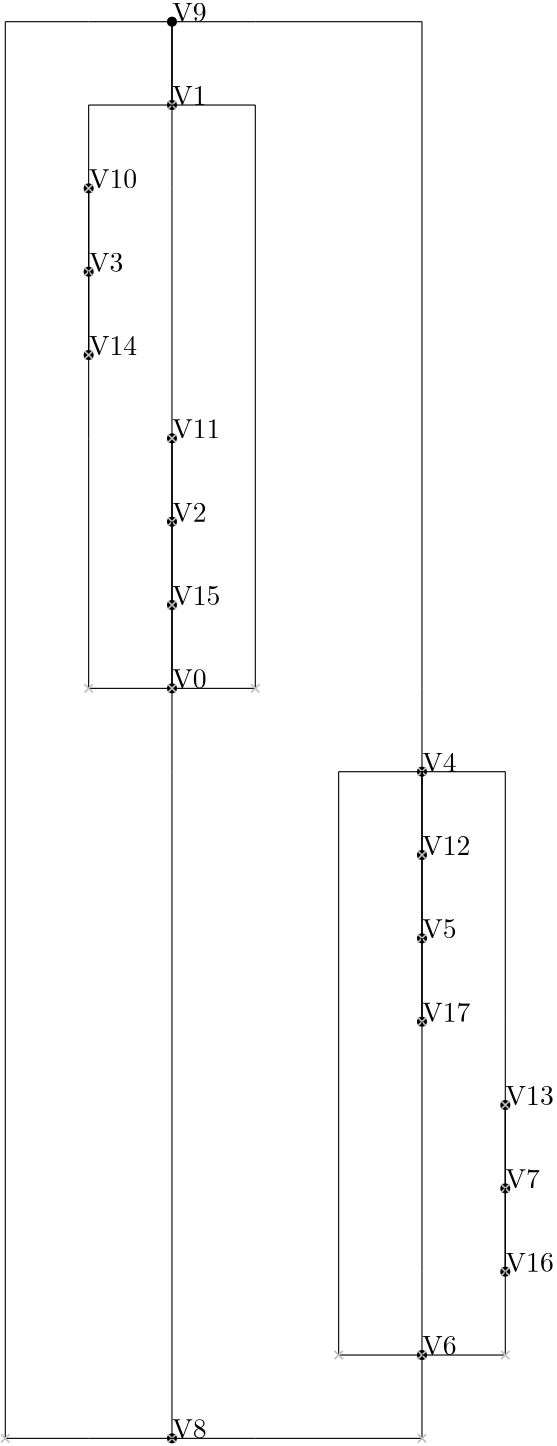 <?xml version="1.0"?>
    <!DOCTYPE ipe SYSTEM "ipe.dtd">
    <ipe version="70005" creator="Ipe 7.1.4">
    <info created="D:20131106154934" modified="D:20131106160041"/>
    <preamble>\usepackage[english]{babel}</preamble>
    <ipestyle name="basic">
    <symbol name="arrow/arc(spx)">
    <path stroke="sym-stroke" fill="sym-stroke" pen="sym-pen">
    0 0 m
    -1 0.333 l
    -1 -0.333 l
    h
    </path>
    </symbol>
    <symbol name="arrow/farc(spx)">
    <path stroke="sym-stroke" fill="white" pen="sym-pen">
    0 0 m
    -1 0.333 l
    -1 -0.333 l
    h
    </path>
    </symbol>
    <symbol name="mark/circle(sx)" transformations="translations">
    <path fill="sym-stroke">
    0.6 0 0 0.6 0 0 e
    0.4 0 0 0.4 0 0 e
    </path>
    </symbol>
    <symbol name="mark/disk(sx)" transformations="translations">
    <path fill="sym-stroke">
    0.6 0 0 0.6 0 0 e
    </path>
    </symbol>
    <symbol name="mark/fdisk(sfx)" transformations="translations">
    <group>
    <path fill="sym-fill">
    0.5 0 0 0.5 0 0 e
    </path>
    <path fill="sym-stroke" fillrule="eofill">
    0.6 0 0 0.6 0 0 e
    0.4 0 0 0.4 0 0 e
    </path>
    </group>
    </symbol>
    <symbol name="mark/box(sx)" transformations="translations">
    <path fill="sym-stroke" fillrule="eofill">
    -0.6 -0.6 m
    0.6 -0.6 l
    0.6 0.6 l
    -0.6 0.6 l
    h
    -0.4 -0.4 m
    0.4 -0.4 l
    0.4 0.4 l
    -0.4 0.4 l
    h
    </path>
    </symbol>
    <symbol name="mark/square(sx)" transformations="translations">
    <path fill="sym-stroke">
    -0.6 -0.6 m
    0.6 -0.6 l
    0.6 0.6 l
    -0.6 0.6 l
    h
    </path>
    </symbol>
    <symbol name="mark/fsquare(sfx)" transformations="translations">
    <group>
    <path fill="sym-fill">
    -0.5 -0.5 m
    0.5 -0.5 l
    0.5 0.5 l
    -0.5 0.5 l
    h
    </path>
    <path fill="sym-stroke" fillrule="eofill">
    -0.6 -0.6 m
    0.6 -0.6 l
    0.6 0.6 l
    -0.6 0.6 l
    h
    -0.4 -0.4 m
    0.4 -0.4 l
    0.4 0.4 l
    -0.4 0.4 l
    h
    </path>
    </group>
    </symbol>
    <symbol name="mark/cross(sx)" transformations="translations">
    <group>
    <path fill="sym-stroke">
    -0.43 -0.57 m
    0.57 0.43 l
    0.43 0.57 l
    -0.57 -0.43 l
    h
    </path>
    <path fill="sym-stroke">
    -0.43 0.57 m
    0.57 -0.43 l
    0.43 -0.57 l
    -0.57 0.43 l
    h
    </path>
    </group>
    </symbol>
    <symbol name="arrow/fnormal(spx)">
    <path stroke="sym-stroke" fill="white" pen="sym-pen">
    0 0 m
    -1 0.333 l
    -1 -0.333 l
    h
    </path>
    </symbol>
    <symbol name="arrow/pointed(spx)">
    <path stroke="sym-stroke" fill="sym-stroke" pen="sym-pen">
    0 0 m
    -1 0.333 l
    -0.8 0 l
    -1 -0.333 l
    h
    </path>
    </symbol>
    <symbol name="arrow/fpointed(spx)">
    <path stroke="sym-stroke" fill="white" pen="sym-pen">
    0 0 m
    -1 0.333 l
    -0.8 0 l
    -1 -0.333 l
    h
    </path>
    </symbol>
    <symbol name="arrow/linear(spx)">
    <path stroke="sym-stroke" pen="sym-pen">
    -1 0.333 m
    0 0 l
    -1 -0.333 l
    </path>
    </symbol>
    <symbol name="arrow/fdouble(spx)">
    <path stroke="sym-stroke" fill="white" pen="sym-pen">
    0 0 m
    -1 0.333 l
    -1 -0.333 l
    h
    -1 0 m
    -2 0.333 l
    -2 -0.333 l
    h
    </path>
    </symbol>
    <symbol name="arrow/double(spx)">
    <path stroke="sym-stroke" fill="sym-stroke" pen="sym-pen">
    0 0 m
    -1 0.333 l
    -1 -0.333 l
    h
    -1 0 m
    -2 0.333 l
    -2 -0.333 l
    h
    </path>
    </symbol>
    <pen name="heavier" value="0.8"/>
    <pen name="fat" value="1.2"/>
    <pen name="ultrafat" value="2"/>
    <symbolsize name="large" value="5"/>
    <symbolsize name="small" value="2"/>
    <symbolsize name="tiny" value="1.1"/>
    <arrowsize name="large" value="10"/>
    <arrowsize name="small" value="5"/>
    <arrowsize name="tiny" value="3"/>
    <color name="red" value="1 0 0"/>
    <color name="green" value="0 1 0"/>
    <color name="blue" value="0 0 1"/>
    <color name="yellow" value="1 1 0"/>
    <color name="orange" value="1 0.647 0"/>
    <color name="gold" value="1 0.843 0"/>
    <color name="purple" value="0.627 0.125 0.941"/>
    <color name="gray" value="0.745"/>
    <color name="brown" value="0.647 0.165 0.165"/>
    <color name="navy" value="0 0 0.502"/>
    <color name="pink" value="1 0.753 0.796"/>
    <color name="seagreen" value="0.18 0.545 0.341"/>
    <color name="turquoise" value="0.251 0.878 0.816"/>
    <color name="violet" value="0.933 0.51 0.933"/>
    <color name="darkblue" value="0 0 0.545"/>
    <color name="darkcyan" value="0 0.545 0.545"/>
    <color name="darkgray" value="0.663"/>
    <color name="darkgreen" value="0 0.392 0"/>
    <color name="darkmagenta" value="0.545 0 0.545"/>
    <color name="darkorange" value="1 0.549 0"/>
    <color name="darkred" value="0.545 0 0"/>
    <color name="lightblue" value="0.678 0.847 0.902"/>
    <color name="lightcyan" value="0.878 1 1"/>
    <color name="lightgray" value="0.827"/>
    <color name="lightgreen" value="0.565 0.933 0.565"/>
    <color name="lightyellow" value="1 1 0.878"/>
    <dashstyle name="dashed" value="[4] 0"/>
    <dashstyle name="dotted" value="[1 3] 0"/>
    <dashstyle name="dash dotted" value="[4 2 1 2] 0"/>
    <dashstyle name="dash dot dotted" value="[4 2 1 2 1 2] 0"/>
    <textsize name="large" value="\large"/>
    <textsize name="Large" value="\Large"/>
    <textsize name="LARGE" value="\LARGE"/>
    <textsize name="huge" value="\huge"/>
    <textsize name="Huge" value="\Huge"/>
    <textsize name="small" value="\small"/>
    <textsize name="footnote" value="\footnotesize"/>
    <textsize name="tiny" value="\tiny"/>
    <textstyle name="center" begin="\begin{center}" end="\end{center}"/>
    <textstyle name="itemize" begin="\begin{itemize}" end="\end{itemize}"/>
    <textstyle name="item" begin="\begin{itemize}\item{}" end="\end{itemize}"/>
    <gridsize name="4 pts" value="4"/>
    <gridsize name="8 pts (~3 mm)" value="8"/>
    <gridsize name="16 pts (~6 mm)" value="16"/>
    <gridsize name="32 pts (~12 mm)" value="32"/>
    <gridsize name="10 pts (~3.5 mm)" value="10"/>
    <gridsize name="20 pts (~7 mm)" value="20"/>
    <gridsize name="14 pts (~5 mm)" value="14"/>
    <gridsize name="28 pts (~10 mm)" value="28"/>
    <gridsize name="56 pts (~20 mm)" value="56"/>
    <anglesize name="90 deg" value="90"/>
    <anglesize name="60 deg" value="60"/>
    <anglesize name="45 deg" value="45"/>
    <anglesize name="30 deg" value="30"/>
    <anglesize name="22.5 deg" value="22.5"/>
    <tiling name="falling" angle="-60" step="4" width="1"/>
    <tiling name="rising" angle="30" step="4" width="1"/>
    <layout paper="1000 1000" origin="0 0" frame="1000 1000" skip="32" crop="yes"/>
    </ipestyle>
    <page>
    <layer name="alpha"/>
    <view layers="alpha" active="alpha"/>
<use name="mark/disk(sx)" pos="460 670" size="normal" stroke="black"/>
<text transformations="translations" pos="460 670" stroke="black" type="label" width="190" height="10" depth="0" valign="baseline" size="normal">V0</text><use name="mark/disk(sx)" pos="460 880" size="normal" stroke="black"/>
<text transformations="translations" pos="460 880" stroke="black" type="label" width="190" height="10" depth="0" valign="baseline" size="normal">V1</text><use name="mark/disk(sx)" pos="460 730" size="normal" stroke="black"/>
<text transformations="translations" pos="460 730" stroke="black" type="label" width="190" height="10" depth="0" valign="baseline" size="normal">V2</text><use name="mark/disk(sx)" pos="430 820" size="normal" stroke="black"/>
<text transformations="translations" pos="430 820" stroke="black" type="label" width="190" height="10" depth="0" valign="baseline" size="normal">V3</text><use name="mark/disk(sx)" pos="550 640" size="normal" stroke="black"/>
<text transformations="translations" pos="550 640" stroke="black" type="label" width="190" height="10" depth="0" valign="baseline" size="normal">V4</text><use name="mark/disk(sx)" pos="550 580" size="normal" stroke="black"/>
<text transformations="translations" pos="550 580" stroke="black" type="label" width="190" height="10" depth="0" valign="baseline" size="normal">V5</text><use name="mark/disk(sx)" pos="550 430" size="normal" stroke="black"/>
<text transformations="translations" pos="550 430" stroke="black" type="label" width="190" height="10" depth="0" valign="baseline" size="normal">V6</text><use name="mark/disk(sx)" pos="580 490" size="normal" stroke="black"/>
<text transformations="translations" pos="580 490" stroke="black" type="label" width="190" height="10" depth="0" valign="baseline" size="normal">V7</text><use name="mark/disk(sx)" pos="460 400" size="normal" stroke="black"/>
<text transformations="translations" pos="460 400" stroke="black" type="label" width="190" height="10" depth="0" valign="baseline" size="normal">V8</text><use name="mark/disk(sx)" pos="460 910" size="normal" stroke="black"/>
<text transformations="translations" pos="460 910" stroke="black" type="label" width="190" height="10" depth="0" valign="baseline" size="normal">V9</text><use name="mark/disk(sx)" pos="430 850" size="normal" stroke="black"/>
<text transformations="translations" pos="430 850" stroke="black" type="label" width="190" height="10" depth="0" valign="baseline" size="normal">V10</text><use name="mark/disk(sx)" pos="460 760" size="normal" stroke="black"/>
<text transformations="translations" pos="460 760" stroke="black" type="label" width="190" height="10" depth="0" valign="baseline" size="normal">V11</text><use name="mark/disk(sx)" pos="550 610" size="normal" stroke="black"/>
<text transformations="translations" pos="550 610" stroke="black" type="label" width="190" height="10" depth="0" valign="baseline" size="normal">V12</text><use name="mark/disk(sx)" pos="580 520" size="normal" stroke="black"/>
<text transformations="translations" pos="580 520" stroke="black" type="label" width="190" height="10" depth="0" valign="baseline" size="normal">V13</text><use name="mark/disk(sx)" pos="430 790" size="normal" stroke="black"/>
<text transformations="translations" pos="430 790" stroke="black" type="label" width="190" height="10" depth="0" valign="baseline" size="normal">V14</text><use name="mark/disk(sx)" pos="460 700" size="normal" stroke="black"/>
<text transformations="translations" pos="460 700" stroke="black" type="label" width="190" height="10" depth="0" valign="baseline" size="normal">V15</text><use name="mark/disk(sx)" pos="550 550" size="normal" stroke="black"/>
<text transformations="translations" pos="550 550" stroke="black" type="label" width="190" height="10" depth="0" valign="baseline" size="normal">V17</text><use name="mark/disk(sx)" pos="580 460" size="normal" stroke="black"/>
<text transformations="translations" pos="580 460" stroke="black" type="label" width="190" height="10" depth="0" valign="baseline" size="normal">V16</text><path stroke="black" pen="normal" dash="normal">
 460 400 m
 460 430 l
 </path>
<path stroke="black" pen="normal" dash="normal">
 460 430 m
 460 430 l
 </path>
<path stroke="black" pen="normal" dash="normal">
 460 670 m
 460 640 l
 </path>
<path stroke="black" pen="normal" dash="normal">
 460 640 m
 460 640 l
 </path>
<path stroke="black" pen="normal" dash="normal">
 460 430 m
 460 640 l
 </path>
<use name="mark/cross(sx)" pos="460 400" size="normal" stroke="gray"/>
<path stroke="black" pen="normal" dash="normal">
 460 400 m
 490 400 l
 </path>
<path stroke="black" pen="normal" dash="normal">
 490 400 m
 550 400 l
 </path>
<path stroke="black" pen="normal" dash="normal">
 550 430 m
 550 400 l
 </path>
<path stroke="black" pen="normal" dash="normal">
 550 400 m
 550 400 l
 </path>
<path stroke="black" pen="normal" dash="normal">
 550 400 m
 550 400 l
 </path>
<use name="mark/cross(sx)" pos="550 400" size="normal" stroke="gray"/>
<path stroke="black" pen="normal" dash="normal">
 460 880 m
 460 910 l
 </path>
<path stroke="black" pen="normal" dash="normal">
 460 910 m
 460 910 l
 </path>
<path stroke="black" pen="normal" dash="normal">
 460 910 m
 460 880 l
 </path>
<path stroke="black" pen="normal" dash="normal">
 460 880 m
 460 880 l
 </path>
<path stroke="black" pen="normal" dash="normal">
 460 910 m
 460 880 l
 </path>
<use name="mark/cross(sx)" pos="460 880" size="normal" stroke="gray"/>
<path stroke="black" pen="normal" dash="normal">
 550 640 m
 550 670 l
 </path>
<path stroke="black" pen="normal" dash="normal">
 550 670 m
 550 670 l
 </path>
<path stroke="black" pen="normal" dash="normal">
 460 910 m
 490 910 l
 </path>
<path stroke="black" pen="normal" dash="normal">
 490 910 m
 550 910 l
 </path>
<path stroke="black" pen="normal" dash="normal">
 550 670 m
 550 910 l
 </path>
<use name="mark/cross(sx)" pos="550 640" size="normal" stroke="gray"/>
<path stroke="black" pen="normal" dash="normal">
 550 430 m
 520 430 l
 </path>
<path stroke="black" pen="normal" dash="normal">
 520 430 m
 520 430 l
 </path>
<path stroke="black" pen="normal" dash="normal">
 550 640 m
 520 640 l
 </path>
<path stroke="black" pen="normal" dash="normal">
 520 640 m
 520 640 l
 </path>
<path stroke="black" pen="normal" dash="normal">
 520 430 m
 520 640 l
 </path>
<use name="mark/cross(sx)" pos="520 430" size="normal" stroke="gray"/>
<path stroke="black" pen="normal" dash="normal">
 460 670 m
 490 670 l
 </path>
<path stroke="black" pen="normal" dash="normal">
 490 670 m
 490 670 l
 </path>
<path stroke="black" pen="normal" dash="normal">
 460 880 m
 490 880 l
 </path>
<path stroke="black" pen="normal" dash="normal">
 490 880 m
 490 880 l
 </path>
<path stroke="black" pen="normal" dash="normal">
 490 670 m
 490 880 l
 </path>
<use name="mark/cross(sx)" pos="490 670" size="normal" stroke="gray"/>
<path stroke="black" pen="normal" dash="normal">
 460 400 m
 430 400 l
 </path>
<path stroke="black" pen="normal" dash="normal">
 430 400 m
 400 400 l
 </path>
<path stroke="black" pen="normal" dash="normal">
 460 910 m
 430 910 l
 </path>
<path stroke="black" pen="normal" dash="normal">
 430 910 m
 400 910 l
 </path>
<path stroke="black" pen="normal" dash="normal">
 400 400 m
 400 910 l
 </path>
<use name="mark/cross(sx)" pos="400 400" size="normal" stroke="gray"/>
<path stroke="black" pen="normal" dash="normal">
 430 820 m
 430 850 l
 </path>
<path stroke="black" pen="normal" dash="normal">
 430 850 m
 430 850 l
 </path>
<path stroke="black" pen="normal" dash="normal">
 430 850 m
 430 820 l
 </path>
<path stroke="black" pen="normal" dash="normal">
 430 820 m
 430 820 l
 </path>
<path stroke="black" pen="normal" dash="normal">
 430 850 m
 430 820 l
 </path>
<use name="mark/cross(sx)" pos="430 820" size="normal" stroke="gray"/>
<path stroke="black" pen="normal" dash="normal">
 430 850 m
 430 880 l
 </path>
<path stroke="black" pen="normal" dash="normal">
 430 880 m
 430 880 l
 </path>
<path stroke="black" pen="normal" dash="normal">
 460 880 m
 430 880 l
 </path>
<path stroke="black" pen="normal" dash="normal">
 430 880 m
 430 880 l
 </path>
<path stroke="black" pen="normal" dash="normal">
 430 880 m
 430 880 l
 </path>
<use name="mark/cross(sx)" pos="430 850" size="normal" stroke="gray"/>
<path stroke="black" pen="normal" dash="normal">
 460 730 m
 460 760 l
 </path>
<path stroke="black" pen="normal" dash="normal">
 460 760 m
 460 760 l
 </path>
<path stroke="black" pen="normal" dash="normal">
 460 760 m
 460 730 l
 </path>
<path stroke="black" pen="normal" dash="normal">
 460 730 m
 460 730 l
 </path>
<path stroke="black" pen="normal" dash="normal">
 460 760 m
 460 730 l
 </path>
<use name="mark/cross(sx)" pos="460 730" size="normal" stroke="gray"/>
<path stroke="black" pen="normal" dash="normal">
 460 760 m
 460 790 l
 </path>
<path stroke="black" pen="normal" dash="normal">
 460 790 m
 460 790 l
 </path>
<path stroke="black" pen="normal" dash="normal">
 460 880 m
 460 850 l
 </path>
<path stroke="black" pen="normal" dash="normal">
 460 850 m
 460 850 l
 </path>
<path stroke="black" pen="normal" dash="normal">
 460 790 m
 460 850 l
 </path>
<use name="mark/cross(sx)" pos="460 760" size="normal" stroke="gray"/>
<path stroke="black" pen="normal" dash="normal">
 550 580 m
 550 610 l
 </path>
<path stroke="black" pen="normal" dash="normal">
 550 610 m
 550 610 l
 </path>
<path stroke="black" pen="normal" dash="normal">
 550 610 m
 550 580 l
 </path>
<path stroke="black" pen="normal" dash="normal">
 550 580 m
 550 580 l
 </path>
<path stroke="black" pen="normal" dash="normal">
 550 610 m
 550 580 l
 </path>
<use name="mark/cross(sx)" pos="550 580" size="normal" stroke="gray"/>
<path stroke="black" pen="normal" dash="normal">
 550 610 m
 550 640 l
 </path>
<path stroke="black" pen="normal" dash="normal">
 550 640 m
 550 640 l
 </path>
<path stroke="black" pen="normal" dash="normal">
 550 640 m
 550 610 l
 </path>
<path stroke="black" pen="normal" dash="normal">
 550 610 m
 550 610 l
 </path>
<path stroke="black" pen="normal" dash="normal">
 550 640 m
 550 610 l
 </path>
<use name="mark/cross(sx)" pos="550 610" size="normal" stroke="gray"/>
<path stroke="black" pen="normal" dash="normal">
 580 490 m
 580 520 l
 </path>
<path stroke="black" pen="normal" dash="normal">
 580 520 m
 580 520 l
 </path>
<path stroke="black" pen="normal" dash="normal">
 580 520 m
 580 490 l
 </path>
<path stroke="black" pen="normal" dash="normal">
 580 490 m
 580 490 l
 </path>
<path stroke="black" pen="normal" dash="normal">
 580 520 m
 580 490 l
 </path>
<use name="mark/cross(sx)" pos="580 490" size="normal" stroke="gray"/>
<path stroke="black" pen="normal" dash="normal">
 580 520 m
 580 550 l
 </path>
<path stroke="black" pen="normal" dash="normal">
 580 550 m
 580 550 l
 </path>
<path stroke="black" pen="normal" dash="normal">
 550 640 m
 580 640 l
 </path>
<path stroke="black" pen="normal" dash="normal">
 580 640 m
 580 640 l
 </path>
<path stroke="black" pen="normal" dash="normal">
 580 550 m
 580 640 l
 </path>
<use name="mark/cross(sx)" pos="580 520" size="normal" stroke="gray"/>
<path stroke="black" pen="normal" dash="normal">
 460 670 m
 430 670 l
 </path>
<path stroke="black" pen="normal" dash="normal">
 430 670 m
 430 670 l
 </path>
<path stroke="black" pen="normal" dash="normal">
 430 790 m
 430 760 l
 </path>
<path stroke="black" pen="normal" dash="normal">
 430 760 m
 430 760 l
 </path>
<path stroke="black" pen="normal" dash="normal">
 430 670 m
 430 760 l
 </path>
<use name="mark/cross(sx)" pos="430 670" size="normal" stroke="gray"/>
<path stroke="black" pen="normal" dash="normal">
 430 790 m
 430 820 l
 </path>
<path stroke="black" pen="normal" dash="normal">
 430 820 m
 430 820 l
 </path>
<path stroke="black" pen="normal" dash="normal">
 430 820 m
 430 790 l
 </path>
<path stroke="black" pen="normal" dash="normal">
 430 790 m
 430 790 l
 </path>
<path stroke="black" pen="normal" dash="normal">
 430 820 m
 430 790 l
 </path>
<use name="mark/cross(sx)" pos="430 790" size="normal" stroke="gray"/>
<path stroke="black" pen="normal" dash="normal">
 460 670 m
 460 700 l
 </path>
<path stroke="black" pen="normal" dash="normal">
 460 700 m
 460 700 l
 </path>
<path stroke="black" pen="normal" dash="normal">
 460 700 m
 460 670 l
 </path>
<path stroke="black" pen="normal" dash="normal">
 460 670 m
 460 670 l
 </path>
<path stroke="black" pen="normal" dash="normal">
 460 700 m
 460 670 l
 </path>
<use name="mark/cross(sx)" pos="460 670" size="normal" stroke="gray"/>
<path stroke="black" pen="normal" dash="normal">
 550 550 m
 550 580 l
 </path>
<path stroke="black" pen="normal" dash="normal">
 550 580 m
 550 580 l
 </path>
<path stroke="black" pen="normal" dash="normal">
 550 580 m
 550 550 l
 </path>
<path stroke="black" pen="normal" dash="normal">
 550 550 m
 550 550 l
 </path>
<path stroke="black" pen="normal" dash="normal">
 550 580 m
 550 550 l
 </path>
<use name="mark/cross(sx)" pos="550 550" size="normal" stroke="gray"/>
<path stroke="black" pen="normal" dash="normal">
 460 700 m
 460 730 l
 </path>
<path stroke="black" pen="normal" dash="normal">
 460 730 m
 460 730 l
 </path>
<path stroke="black" pen="normal" dash="normal">
 460 730 m
 460 700 l
 </path>
<path stroke="black" pen="normal" dash="normal">
 460 700 m
 460 700 l
 </path>
<path stroke="black" pen="normal" dash="normal">
 460 730 m
 460 700 l
 </path>
<use name="mark/cross(sx)" pos="460 700" size="normal" stroke="gray"/>
<path stroke="black" pen="normal" dash="normal">
 550 430 m
 550 460 l
 </path>
<path stroke="black" pen="normal" dash="normal">
 550 460 m
 550 460 l
 </path>
<path stroke="black" pen="normal" dash="normal">
 550 550 m
 550 520 l
 </path>
<path stroke="black" pen="normal" dash="normal">
 550 520 m
 550 520 l
 </path>
<path stroke="black" pen="normal" dash="normal">
 550 460 m
 550 520 l
 </path>
<use name="mark/cross(sx)" pos="550 430" size="normal" stroke="gray"/>
<path stroke="black" pen="normal" dash="normal">
 580 460 m
 580 490 l
 </path>
<path stroke="black" pen="normal" dash="normal">
 580 490 m
 580 490 l
 </path>
<path stroke="black" pen="normal" dash="normal">
 580 490 m
 580 460 l
 </path>
<path stroke="black" pen="normal" dash="normal">
 580 460 m
 580 460 l
 </path>
<path stroke="black" pen="normal" dash="normal">
 580 490 m
 580 460 l
 </path>
<use name="mark/cross(sx)" pos="580 460" size="normal" stroke="gray"/>
<path stroke="black" pen="normal" dash="normal">
 550 430 m
 580 430 l
 </path>
<path stroke="black" pen="normal" dash="normal">
 580 430 m
 580 430 l
 </path>
<path stroke="black" pen="normal" dash="normal">
 580 460 m
 580 430 l
 </path>
<path stroke="black" pen="normal" dash="normal">
 580 430 m
 580 430 l
 </path>
<path stroke="black" pen="normal" dash="normal">
 580 430 m
 580 430 l
 </path>
<use name="mark/cross(sx)" pos="580 430" size="normal" stroke="gray"/>
</page>
</ipe>
